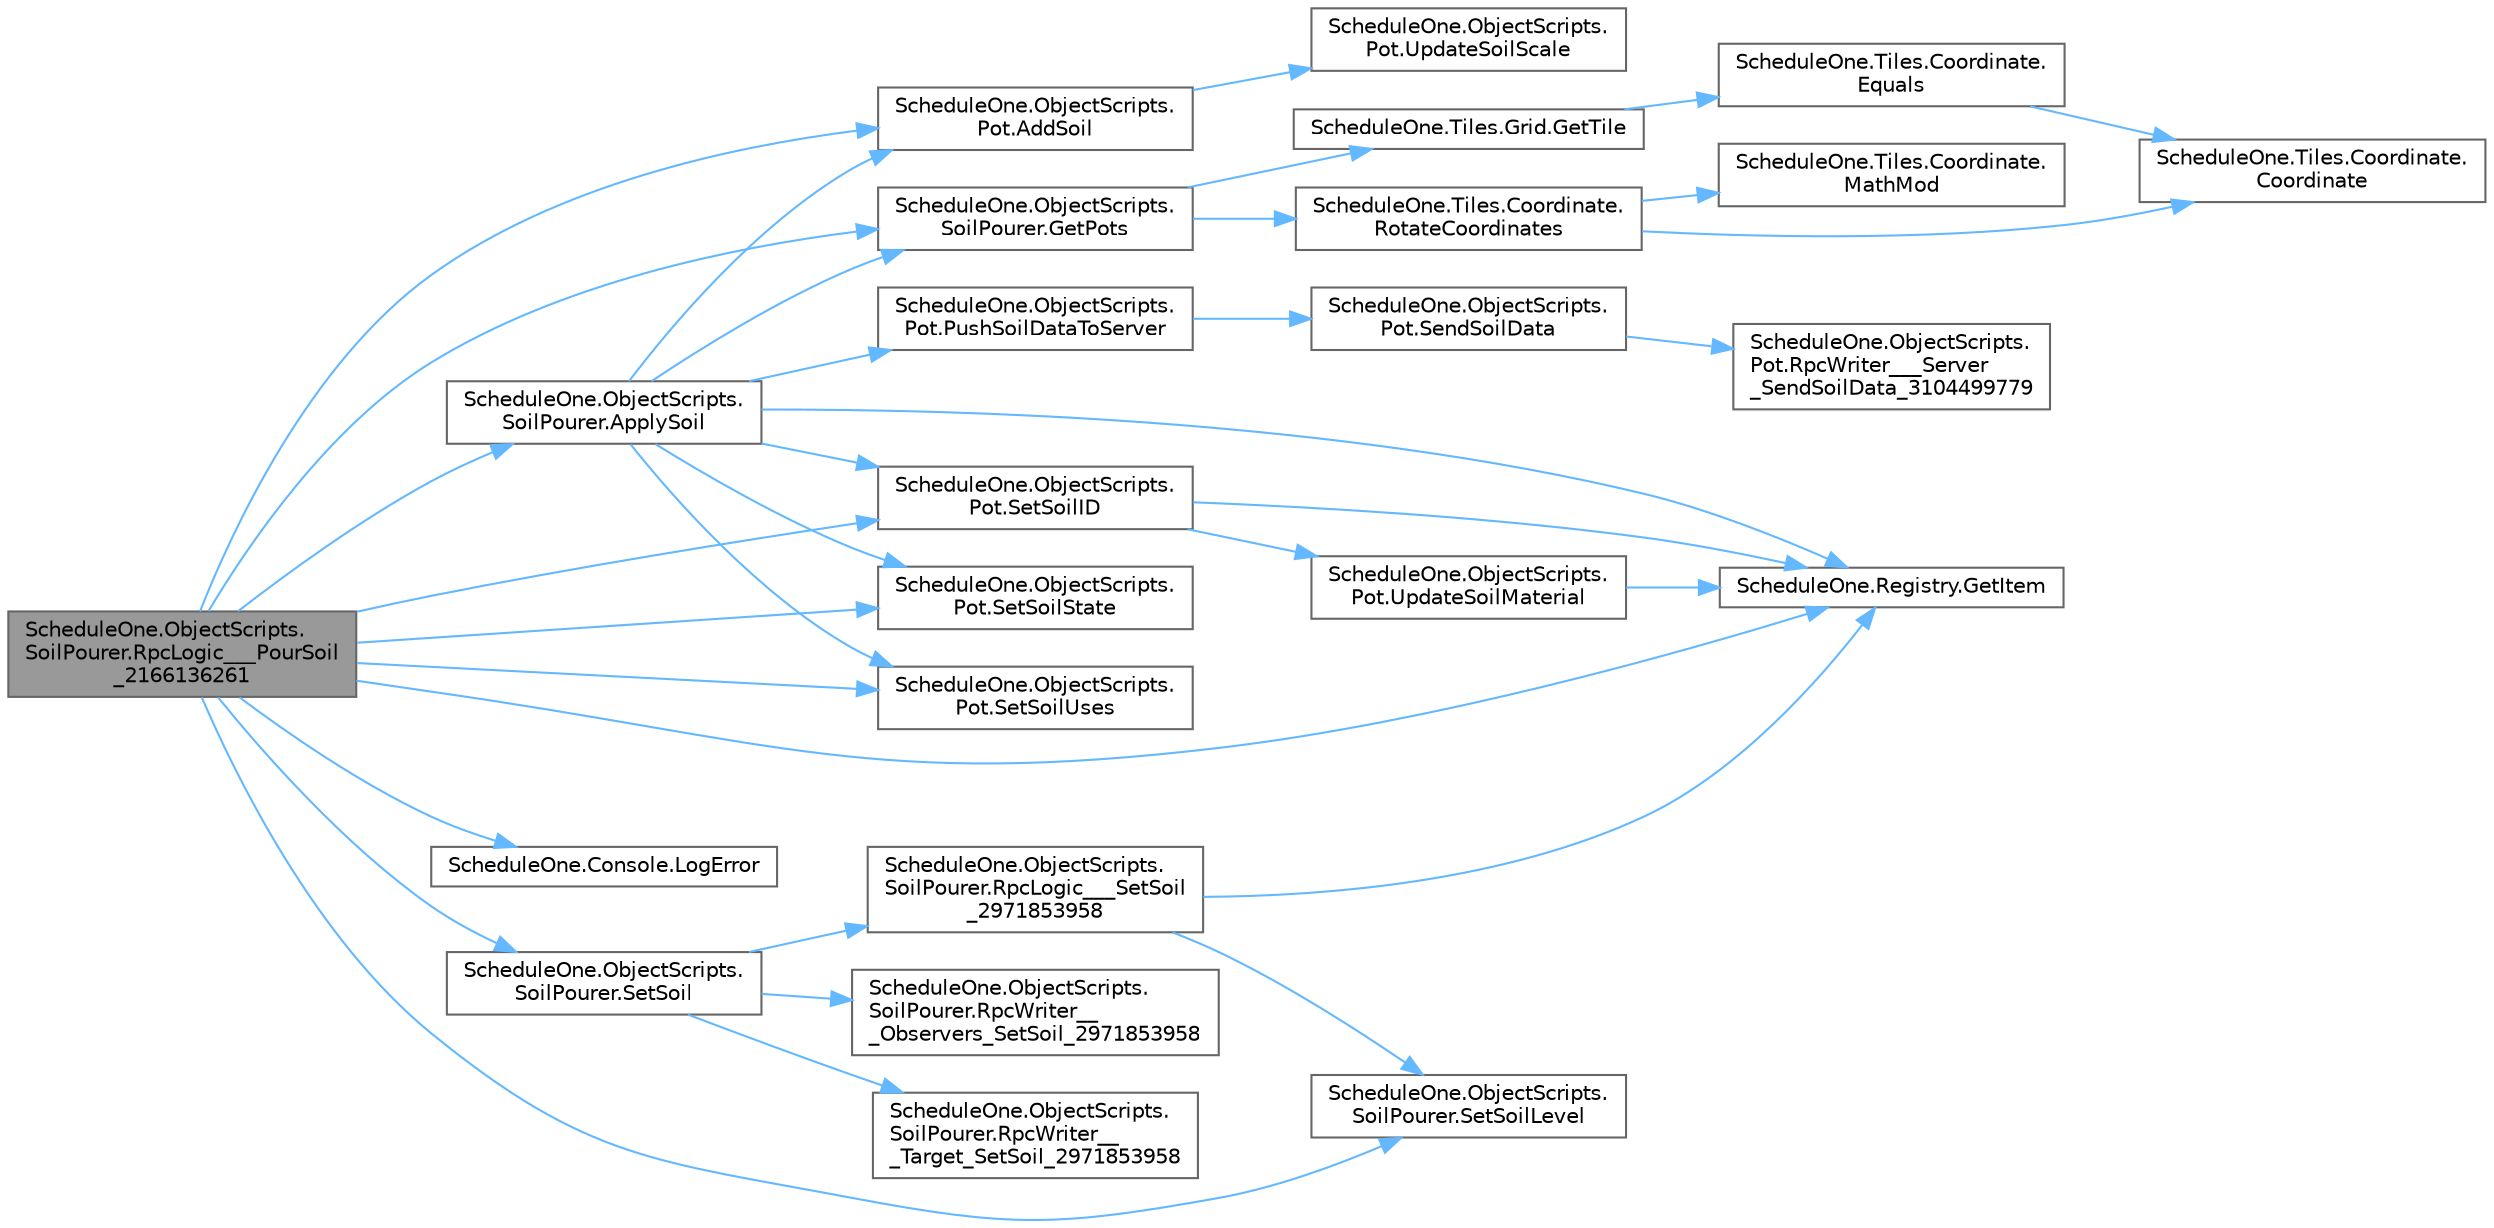 digraph "ScheduleOne.ObjectScripts.SoilPourer.RpcLogic___PourSoil_2166136261"
{
 // LATEX_PDF_SIZE
  bgcolor="transparent";
  edge [fontname=Helvetica,fontsize=10,labelfontname=Helvetica,labelfontsize=10];
  node [fontname=Helvetica,fontsize=10,shape=box,height=0.2,width=0.4];
  rankdir="LR";
  Node1 [id="Node000001",label="ScheduleOne.ObjectScripts.\lSoilPourer.RpcLogic___PourSoil\l_2166136261",height=0.2,width=0.4,color="gray40", fillcolor="grey60", style="filled", fontcolor="black",tooltip=" "];
  Node1 -> Node2 [id="edge1_Node000001_Node000002",color="steelblue1",style="solid",tooltip=" "];
  Node2 [id="Node000002",label="ScheduleOne.ObjectScripts.\lPot.AddSoil",height=0.2,width=0.4,color="grey40", fillcolor="white", style="filled",URL="$class_schedule_one_1_1_object_scripts_1_1_pot.html#a88dc428aea646991569ebd30fb379d1d",tooltip=" "];
  Node2 -> Node3 [id="edge2_Node000002_Node000003",color="steelblue1",style="solid",tooltip=" "];
  Node3 [id="Node000003",label="ScheduleOne.ObjectScripts.\lPot.UpdateSoilScale",height=0.2,width=0.4,color="grey40", fillcolor="white", style="filled",URL="$class_schedule_one_1_1_object_scripts_1_1_pot.html#a868cae0ba05c1e705b099feda2e3c001",tooltip=" "];
  Node1 -> Node4 [id="edge3_Node000001_Node000004",color="steelblue1",style="solid",tooltip=" "];
  Node4 [id="Node000004",label="ScheduleOne.ObjectScripts.\lSoilPourer.ApplySoil",height=0.2,width=0.4,color="grey40", fillcolor="white", style="filled",URL="$class_schedule_one_1_1_object_scripts_1_1_soil_pourer.html#ac5d6ccd2306f60baaa8539e7a80739b7",tooltip=" "];
  Node4 -> Node2 [id="edge4_Node000004_Node000002",color="steelblue1",style="solid",tooltip=" "];
  Node4 -> Node5 [id="edge5_Node000004_Node000005",color="steelblue1",style="solid",tooltip=" "];
  Node5 [id="Node000005",label="ScheduleOne.Registry.GetItem",height=0.2,width=0.4,color="grey40", fillcolor="white", style="filled",URL="$class_schedule_one_1_1_registry.html#ad08d598935d9438bdd2e1884e18de07c",tooltip=" "];
  Node4 -> Node6 [id="edge6_Node000004_Node000006",color="steelblue1",style="solid",tooltip=" "];
  Node6 [id="Node000006",label="ScheduleOne.ObjectScripts.\lSoilPourer.GetPots",height=0.2,width=0.4,color="grey40", fillcolor="white", style="filled",URL="$class_schedule_one_1_1_object_scripts_1_1_soil_pourer.html#aee98b962bdc231def425a5aba0a42a98",tooltip=" "];
  Node6 -> Node7 [id="edge7_Node000006_Node000007",color="steelblue1",style="solid",tooltip=" "];
  Node7 [id="Node000007",label="ScheduleOne.Tiles.Grid.GetTile",height=0.2,width=0.4,color="grey40", fillcolor="white", style="filled",URL="$class_schedule_one_1_1_tiles_1_1_grid.html#aeb49b0f8fbfdd90c57a3fb20bd915d83",tooltip=" "];
  Node7 -> Node8 [id="edge8_Node000007_Node000008",color="steelblue1",style="solid",tooltip=" "];
  Node8 [id="Node000008",label="ScheduleOne.Tiles.Coordinate.\lEquals",height=0.2,width=0.4,color="grey40", fillcolor="white", style="filled",URL="$class_schedule_one_1_1_tiles_1_1_coordinate.html#a2f2815949072e6936c0aec4cbae6168d",tooltip=" "];
  Node8 -> Node9 [id="edge9_Node000008_Node000009",color="steelblue1",style="solid",tooltip=" "];
  Node9 [id="Node000009",label="ScheduleOne.Tiles.Coordinate.\lCoordinate",height=0.2,width=0.4,color="grey40", fillcolor="white", style="filled",URL="$class_schedule_one_1_1_tiles_1_1_coordinate.html#a86cc657becc93003dfdba2432cf94b51",tooltip=" "];
  Node6 -> Node10 [id="edge10_Node000006_Node000010",color="steelblue1",style="solid",tooltip=" "];
  Node10 [id="Node000010",label="ScheduleOne.Tiles.Coordinate.\lRotateCoordinates",height=0.2,width=0.4,color="grey40", fillcolor="white", style="filled",URL="$class_schedule_one_1_1_tiles_1_1_coordinate.html#afa1c7b99cdf787d759f2c31cd4c6840b",tooltip=" "];
  Node10 -> Node9 [id="edge11_Node000010_Node000009",color="steelblue1",style="solid",tooltip=" "];
  Node10 -> Node11 [id="edge12_Node000010_Node000011",color="steelblue1",style="solid",tooltip=" "];
  Node11 [id="Node000011",label="ScheduleOne.Tiles.Coordinate.\lMathMod",height=0.2,width=0.4,color="grey40", fillcolor="white", style="filled",URL="$class_schedule_one_1_1_tiles_1_1_coordinate.html#ad800228b322c33a4ee956fac483f0ee8",tooltip=" "];
  Node4 -> Node12 [id="edge13_Node000004_Node000012",color="steelblue1",style="solid",tooltip=" "];
  Node12 [id="Node000012",label="ScheduleOne.ObjectScripts.\lPot.PushSoilDataToServer",height=0.2,width=0.4,color="grey40", fillcolor="white", style="filled",URL="$class_schedule_one_1_1_object_scripts_1_1_pot.html#a21ad204f922149d75515c795b0d33d00",tooltip=" "];
  Node12 -> Node13 [id="edge14_Node000012_Node000013",color="steelblue1",style="solid",tooltip=" "];
  Node13 [id="Node000013",label="ScheduleOne.ObjectScripts.\lPot.SendSoilData",height=0.2,width=0.4,color="grey40", fillcolor="white", style="filled",URL="$class_schedule_one_1_1_object_scripts_1_1_pot.html#a6c0a282ede7e91279940275fa51ead45",tooltip=" "];
  Node13 -> Node14 [id="edge15_Node000013_Node000014",color="steelblue1",style="solid",tooltip=" "];
  Node14 [id="Node000014",label="ScheduleOne.ObjectScripts.\lPot.RpcWriter___Server\l_SendSoilData_3104499779",height=0.2,width=0.4,color="grey40", fillcolor="white", style="filled",URL="$class_schedule_one_1_1_object_scripts_1_1_pot.html#a891eca47eb4fb552ca836fcad460584a",tooltip=" "];
  Node4 -> Node15 [id="edge16_Node000004_Node000015",color="steelblue1",style="solid",tooltip=" "];
  Node15 [id="Node000015",label="ScheduleOne.ObjectScripts.\lPot.SetSoilID",height=0.2,width=0.4,color="grey40", fillcolor="white", style="filled",URL="$class_schedule_one_1_1_object_scripts_1_1_pot.html#a25ca62b745c216bbd39865820e2253cb",tooltip=" "];
  Node15 -> Node5 [id="edge17_Node000015_Node000005",color="steelblue1",style="solid",tooltip=" "];
  Node15 -> Node16 [id="edge18_Node000015_Node000016",color="steelblue1",style="solid",tooltip=" "];
  Node16 [id="Node000016",label="ScheduleOne.ObjectScripts.\lPot.UpdateSoilMaterial",height=0.2,width=0.4,color="grey40", fillcolor="white", style="filled",URL="$class_schedule_one_1_1_object_scripts_1_1_pot.html#adc98129912cf5ac692c94686a2d527a6",tooltip=" "];
  Node16 -> Node5 [id="edge19_Node000016_Node000005",color="steelblue1",style="solid",tooltip=" "];
  Node4 -> Node17 [id="edge20_Node000004_Node000017",color="steelblue1",style="solid",tooltip=" "];
  Node17 [id="Node000017",label="ScheduleOne.ObjectScripts.\lPot.SetSoilState",height=0.2,width=0.4,color="grey40", fillcolor="white", style="filled",URL="$class_schedule_one_1_1_object_scripts_1_1_pot.html#a7993ff962b8bc325bc6a21adb371cd9b",tooltip=" "];
  Node4 -> Node18 [id="edge21_Node000004_Node000018",color="steelblue1",style="solid",tooltip=" "];
  Node18 [id="Node000018",label="ScheduleOne.ObjectScripts.\lPot.SetSoilUses",height=0.2,width=0.4,color="grey40", fillcolor="white", style="filled",URL="$class_schedule_one_1_1_object_scripts_1_1_pot.html#ade0b9cd8acefc60a4392fa66e35fd2d4",tooltip=" "];
  Node1 -> Node5 [id="edge22_Node000001_Node000005",color="steelblue1",style="solid",tooltip=" "];
  Node1 -> Node6 [id="edge23_Node000001_Node000006",color="steelblue1",style="solid",tooltip=" "];
  Node1 -> Node19 [id="edge24_Node000001_Node000019",color="steelblue1",style="solid",tooltip=" "];
  Node19 [id="Node000019",label="ScheduleOne.Console.LogError",height=0.2,width=0.4,color="grey40", fillcolor="white", style="filled",URL="$class_schedule_one_1_1_console.html#af815c154f3082a5bf25f62c7cc93fad2",tooltip=" "];
  Node1 -> Node20 [id="edge25_Node000001_Node000020",color="steelblue1",style="solid",tooltip=" "];
  Node20 [id="Node000020",label="ScheduleOne.ObjectScripts.\lSoilPourer.SetSoil",height=0.2,width=0.4,color="grey40", fillcolor="white", style="filled",URL="$class_schedule_one_1_1_object_scripts_1_1_soil_pourer.html#a40f774cb24ef3d3f639f07a45f1df448",tooltip=" "];
  Node20 -> Node21 [id="edge26_Node000020_Node000021",color="steelblue1",style="solid",tooltip=" "];
  Node21 [id="Node000021",label="ScheduleOne.ObjectScripts.\lSoilPourer.RpcLogic___SetSoil\l_2971853958",height=0.2,width=0.4,color="grey40", fillcolor="white", style="filled",URL="$class_schedule_one_1_1_object_scripts_1_1_soil_pourer.html#a475bb7b75c2257cb4067333a3fcfe1fc",tooltip=" "];
  Node21 -> Node5 [id="edge27_Node000021_Node000005",color="steelblue1",style="solid",tooltip=" "];
  Node21 -> Node22 [id="edge28_Node000021_Node000022",color="steelblue1",style="solid",tooltip=" "];
  Node22 [id="Node000022",label="ScheduleOne.ObjectScripts.\lSoilPourer.SetSoilLevel",height=0.2,width=0.4,color="grey40", fillcolor="white", style="filled",URL="$class_schedule_one_1_1_object_scripts_1_1_soil_pourer.html#a00ae84779619b7746a84dc5e1bd24730",tooltip=" "];
  Node20 -> Node23 [id="edge29_Node000020_Node000023",color="steelblue1",style="solid",tooltip=" "];
  Node23 [id="Node000023",label="ScheduleOne.ObjectScripts.\lSoilPourer.RpcWriter__\l_Observers_SetSoil_2971853958",height=0.2,width=0.4,color="grey40", fillcolor="white", style="filled",URL="$class_schedule_one_1_1_object_scripts_1_1_soil_pourer.html#a1a3fb2d0964515a66cedccf7a17bbfcf",tooltip=" "];
  Node20 -> Node24 [id="edge30_Node000020_Node000024",color="steelblue1",style="solid",tooltip=" "];
  Node24 [id="Node000024",label="ScheduleOne.ObjectScripts.\lSoilPourer.RpcWriter__\l_Target_SetSoil_2971853958",height=0.2,width=0.4,color="grey40", fillcolor="white", style="filled",URL="$class_schedule_one_1_1_object_scripts_1_1_soil_pourer.html#a2b376e8df65140d57f2d771d4cb6a4fb",tooltip=" "];
  Node1 -> Node15 [id="edge31_Node000001_Node000015",color="steelblue1",style="solid",tooltip=" "];
  Node1 -> Node22 [id="edge32_Node000001_Node000022",color="steelblue1",style="solid",tooltip=" "];
  Node1 -> Node17 [id="edge33_Node000001_Node000017",color="steelblue1",style="solid",tooltip=" "];
  Node1 -> Node18 [id="edge34_Node000001_Node000018",color="steelblue1",style="solid",tooltip=" "];
}
